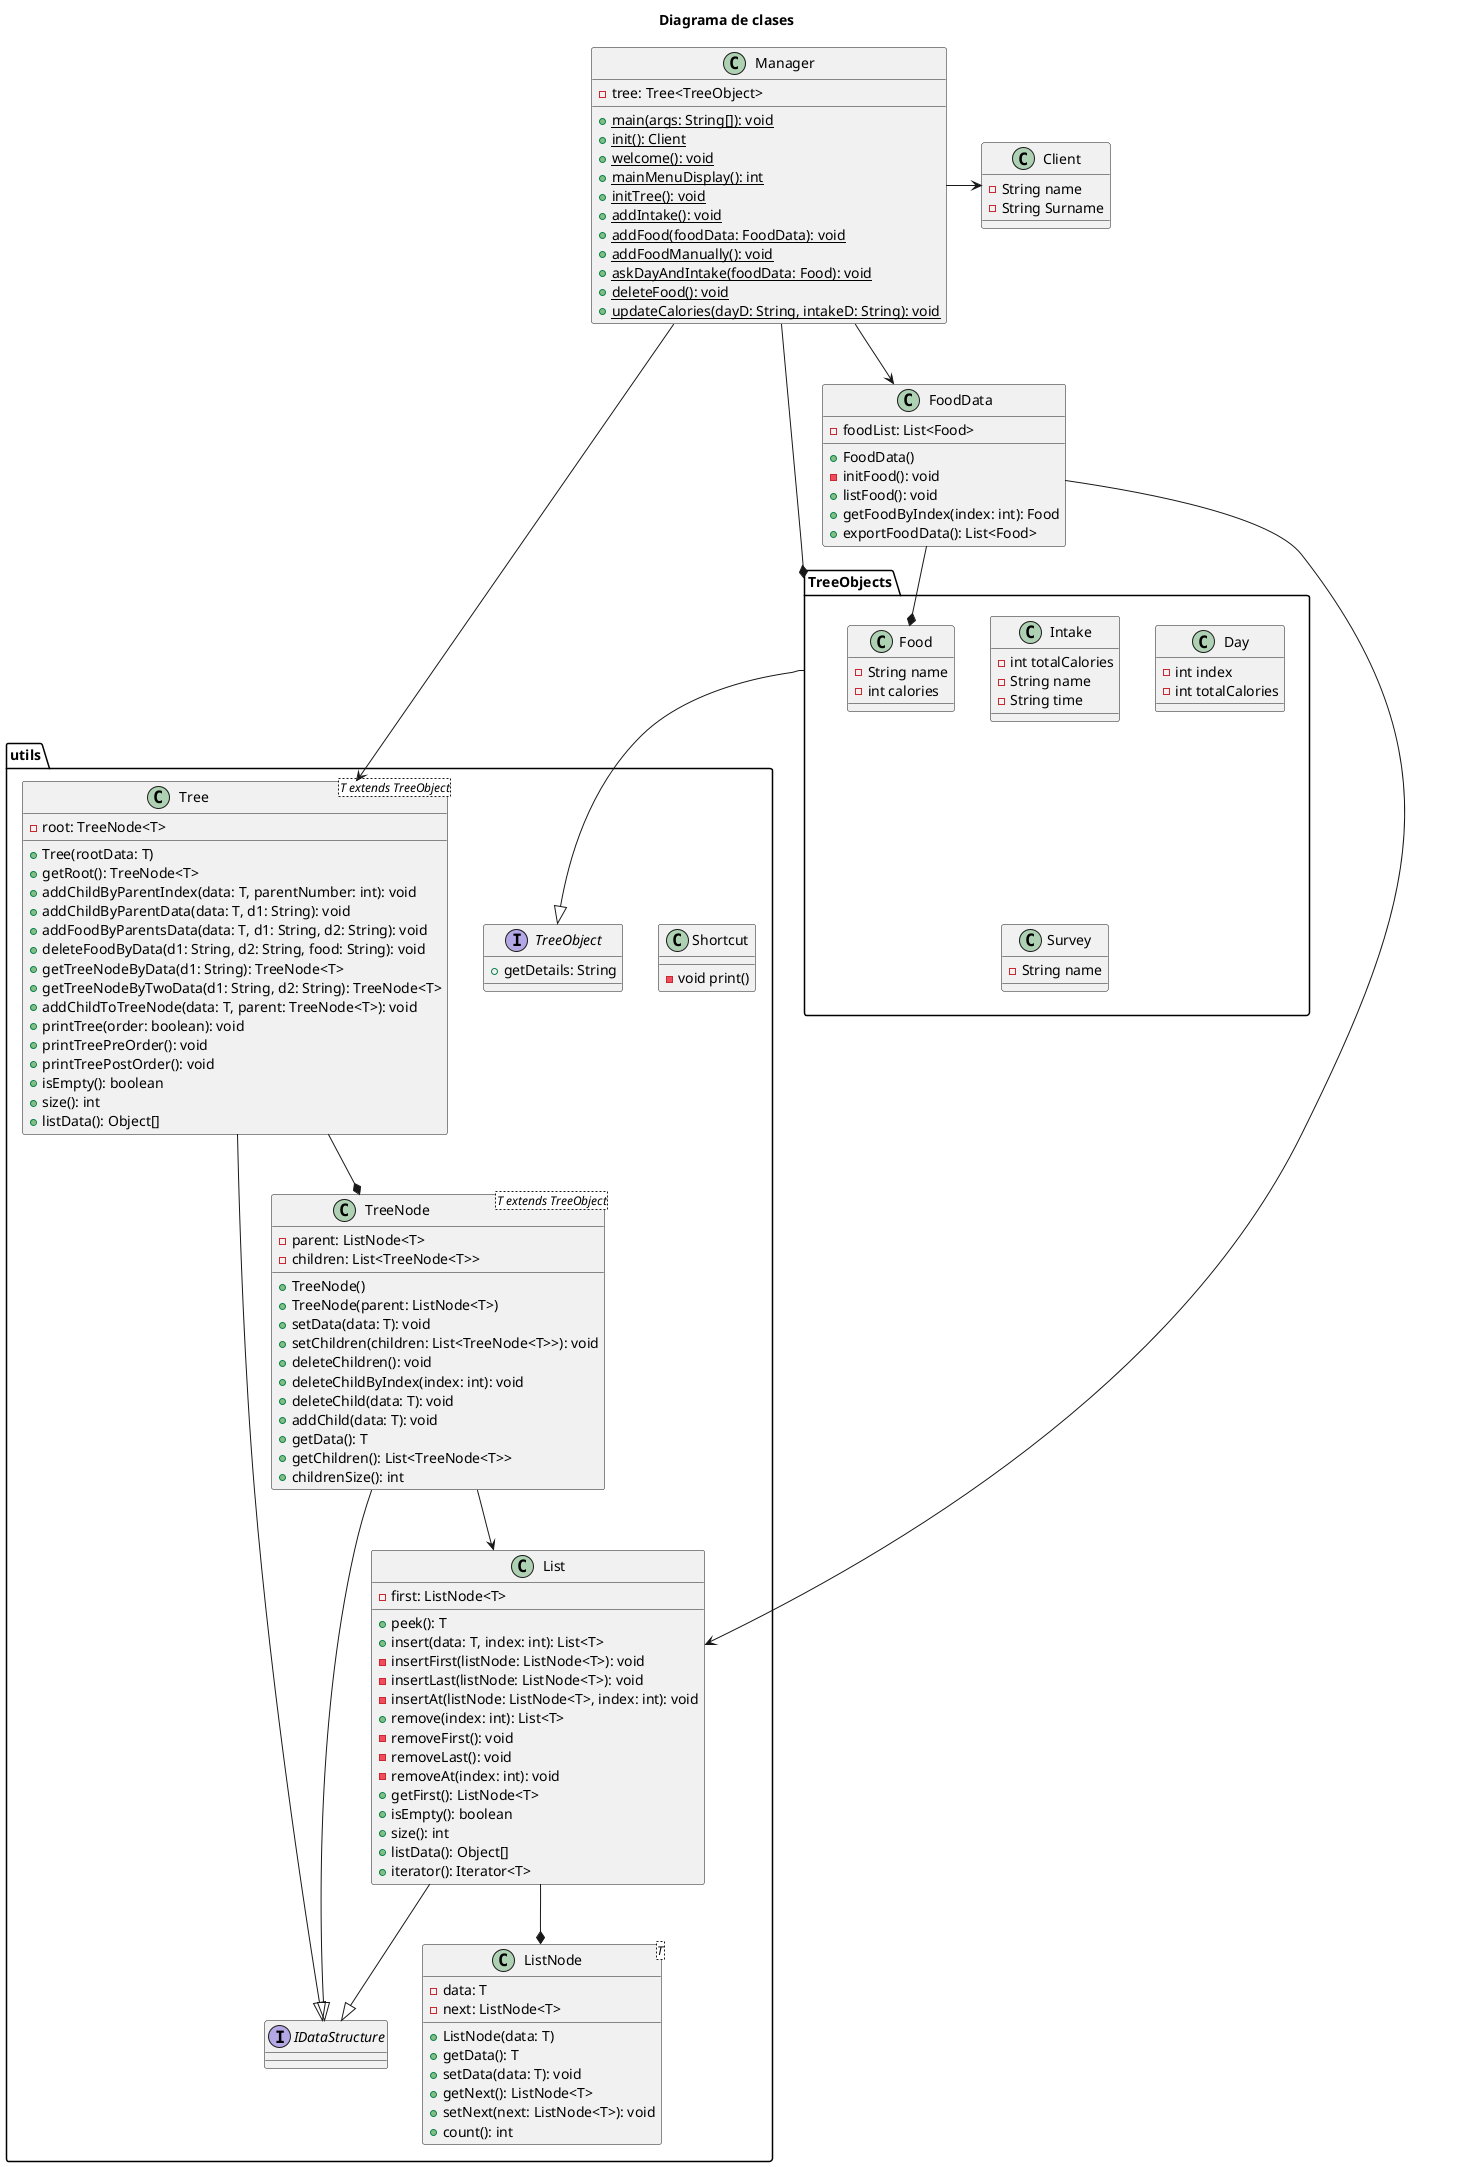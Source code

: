 @startuml

    title Diagrama de clases

    class Client {
       - String name
       - String Surname
    }

    class FoodData {
      - foodList: List<Food>

       +FoodData()
      -initFood(): void
      +listFood(): void
      +getFoodByIndex(index: int): Food
      +exportFoodData(): List<Food>
    }

    class Manager {
      - tree: Tree<TreeObject>

      {static} +main(args: String[]): void
      {static} +init(): Client
      {static} +welcome(): void
      {static} +mainMenuDisplay(): int
      {static} +initTree(): void
      {static} +addIntake(): void
      {static} +addFood(foodData: FoodData): void
      {static} +addFoodManually(): void
      {static} +askDayAndIntake(foodData: Food): void
      {static} +deleteFood(): void
      {static} +updateCalories(dayD: String, intakeD: String): void
    }

    package TreeObjects{
        class Intake {
            - int totalCalories
            - String name
            - String time
        }
        class Food {
            - String name
            - int calories
        }
        class Day {
            - int index
            - int totalCalories
        }
        class Survey {
            - String name
        }
    }
    package utils {
        interface IDataStructure
        class List {
          - first: ListNode<T>

          +peek(): T
          +insert(data: T, index: int): List<T>
          -insertFirst(listNode: ListNode<T>): void
          -insertLast(listNode: ListNode<T>): void
          -insertAt(listNode: ListNode<T>, index: int): void
          +remove(index: int): List<T>
          -removeFirst(): void
          -removeLast(): void
          -removeAt(index: int): void
          +getFirst(): ListNode<T>
          +isEmpty(): boolean
          +size(): int
          +listData(): Object[]
          +iterator(): Iterator<T>
        }
        class ListNode<T> {
          - data: T
          - next: ListNode<T>

          +ListNode(data: T)
          +getData(): T
          +setData(data: T): void
          +getNext(): ListNode<T>
          +setNext(next: ListNode<T>): void
          +count(): int
        }
        class Shortcut {
           - void print()
        }
        class Tree<T extends TreeObject> {
          - root: TreeNode<T>

          + Tree(rootData: T)
          +getRoot(): TreeNode<T>
          +addChildByParentIndex(data: T, parentNumber: int): void
          +addChildByParentData(data: T, d1: String): void
          +addFoodByParentsData(data: T, d1: String, d2: String): void
          +deleteFoodByData(d1: String, d2: String, food: String): void
          +getTreeNodeByData(d1: String): TreeNode<T>
          +getTreeNodeByTwoData(d1: String, d2: String): TreeNode<T>
          +addChildToTreeNode(data: T, parent: TreeNode<T>): void
          +printTree(order: boolean): void
          +printTreePreOrder(): void
          +printTreePostOrder(): void
          +isEmpty(): boolean
          +size(): int
          +listData(): Object[]
        }
        class TreeNode<T extends TreeObject> {
          - parent: ListNode<T>
          - children: List<TreeNode<T>>

          +TreeNode()
          +TreeNode(parent: ListNode<T>)
          +setData(data: T): void
          +setChildren(children: List<TreeNode<T>>): void
          +deleteChildren(): void
          +deleteChildByIndex(index: int): void
          +deleteChild(data: T): void
          +addChild(data: T): void
          +getData(): T
          +getChildren(): List<TreeNode<T>>
          +childrenSize(): int
        }
        interface TreeObject {
            + getDetails: String
        }
    }

    Tree --|> IDataStructure
    List --|> IDataStructure
    TreeNode -|> IDataStructure
    TreeNode --> List

    TreeObjects --|> TreeObject

    Manager --> Tree
    Manager --* TreeObjects
    Manager -> Client

    Tree --* TreeNode
    List --* ListNode

    FoodData --* Food
    FoodData -> List
    Manager --> FoodData


@enduml